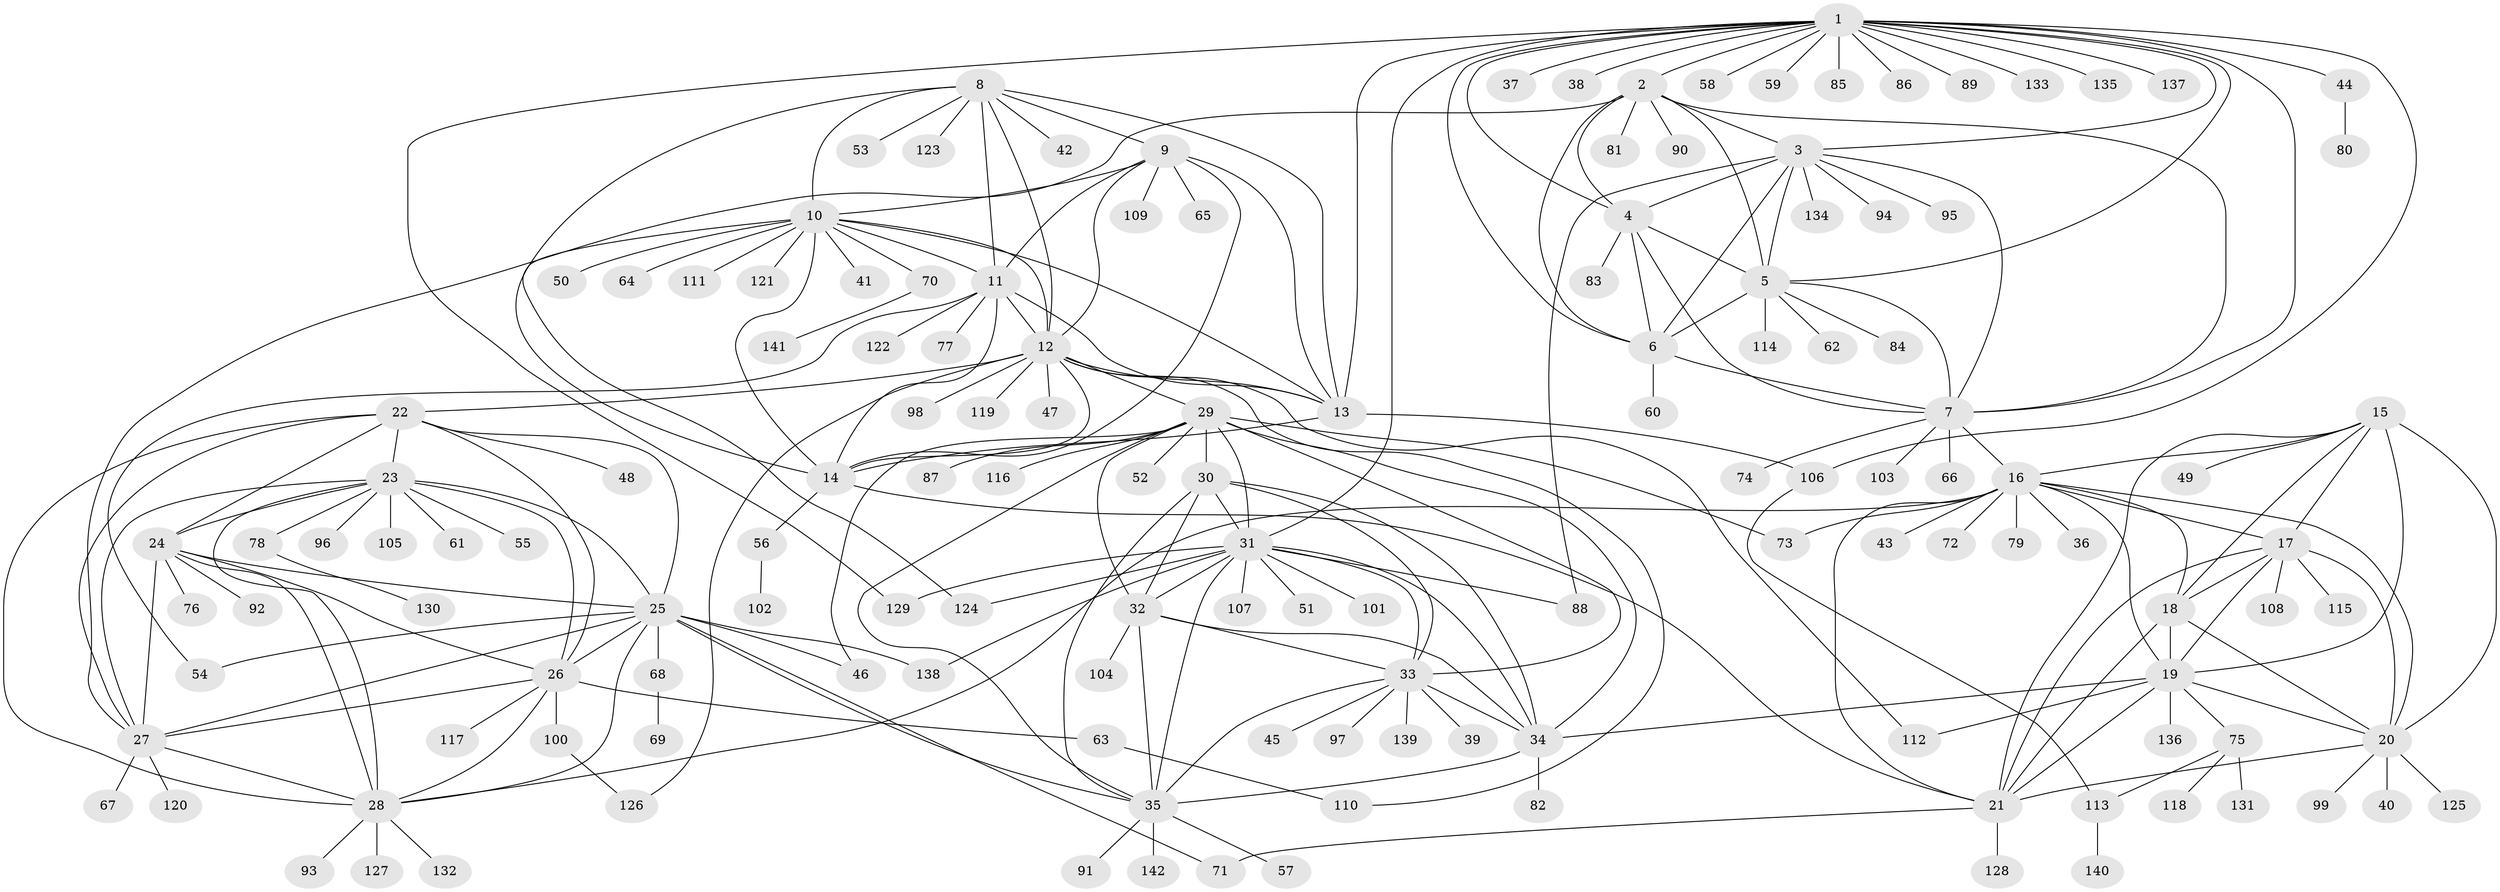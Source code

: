// Generated by graph-tools (version 1.1) at 2025/11/02/27/25 16:11:36]
// undirected, 142 vertices, 235 edges
graph export_dot {
graph [start="1"]
  node [color=gray90,style=filled];
  1;
  2;
  3;
  4;
  5;
  6;
  7;
  8;
  9;
  10;
  11;
  12;
  13;
  14;
  15;
  16;
  17;
  18;
  19;
  20;
  21;
  22;
  23;
  24;
  25;
  26;
  27;
  28;
  29;
  30;
  31;
  32;
  33;
  34;
  35;
  36;
  37;
  38;
  39;
  40;
  41;
  42;
  43;
  44;
  45;
  46;
  47;
  48;
  49;
  50;
  51;
  52;
  53;
  54;
  55;
  56;
  57;
  58;
  59;
  60;
  61;
  62;
  63;
  64;
  65;
  66;
  67;
  68;
  69;
  70;
  71;
  72;
  73;
  74;
  75;
  76;
  77;
  78;
  79;
  80;
  81;
  82;
  83;
  84;
  85;
  86;
  87;
  88;
  89;
  90;
  91;
  92;
  93;
  94;
  95;
  96;
  97;
  98;
  99;
  100;
  101;
  102;
  103;
  104;
  105;
  106;
  107;
  108;
  109;
  110;
  111;
  112;
  113;
  114;
  115;
  116;
  117;
  118;
  119;
  120;
  121;
  122;
  123;
  124;
  125;
  126;
  127;
  128;
  129;
  130;
  131;
  132;
  133;
  134;
  135;
  136;
  137;
  138;
  139;
  140;
  141;
  142;
  1 -- 2;
  1 -- 3;
  1 -- 4;
  1 -- 5;
  1 -- 6;
  1 -- 7;
  1 -- 13;
  1 -- 31;
  1 -- 37;
  1 -- 38;
  1 -- 44;
  1 -- 58;
  1 -- 59;
  1 -- 85;
  1 -- 86;
  1 -- 89;
  1 -- 106;
  1 -- 129;
  1 -- 133;
  1 -- 135;
  1 -- 137;
  2 -- 3;
  2 -- 4;
  2 -- 5;
  2 -- 6;
  2 -- 7;
  2 -- 27;
  2 -- 81;
  2 -- 90;
  3 -- 4;
  3 -- 5;
  3 -- 6;
  3 -- 7;
  3 -- 88;
  3 -- 94;
  3 -- 95;
  3 -- 134;
  4 -- 5;
  4 -- 6;
  4 -- 7;
  4 -- 83;
  5 -- 6;
  5 -- 7;
  5 -- 62;
  5 -- 84;
  5 -- 114;
  6 -- 7;
  6 -- 60;
  7 -- 16;
  7 -- 66;
  7 -- 74;
  7 -- 103;
  8 -- 9;
  8 -- 10;
  8 -- 11;
  8 -- 12;
  8 -- 13;
  8 -- 14;
  8 -- 42;
  8 -- 53;
  8 -- 123;
  9 -- 10;
  9 -- 11;
  9 -- 12;
  9 -- 13;
  9 -- 14;
  9 -- 65;
  9 -- 109;
  10 -- 11;
  10 -- 12;
  10 -- 13;
  10 -- 14;
  10 -- 41;
  10 -- 50;
  10 -- 64;
  10 -- 70;
  10 -- 111;
  10 -- 121;
  10 -- 124;
  11 -- 12;
  11 -- 13;
  11 -- 14;
  11 -- 54;
  11 -- 77;
  11 -- 122;
  12 -- 13;
  12 -- 14;
  12 -- 22;
  12 -- 29;
  12 -- 47;
  12 -- 98;
  12 -- 110;
  12 -- 112;
  12 -- 119;
  12 -- 126;
  13 -- 14;
  13 -- 106;
  14 -- 21;
  14 -- 56;
  15 -- 16;
  15 -- 17;
  15 -- 18;
  15 -- 19;
  15 -- 20;
  15 -- 21;
  15 -- 49;
  16 -- 17;
  16 -- 18;
  16 -- 19;
  16 -- 20;
  16 -- 21;
  16 -- 28;
  16 -- 36;
  16 -- 43;
  16 -- 72;
  16 -- 73;
  16 -- 79;
  17 -- 18;
  17 -- 19;
  17 -- 20;
  17 -- 21;
  17 -- 108;
  17 -- 115;
  18 -- 19;
  18 -- 20;
  18 -- 21;
  19 -- 20;
  19 -- 21;
  19 -- 34;
  19 -- 75;
  19 -- 112;
  19 -- 136;
  20 -- 21;
  20 -- 40;
  20 -- 99;
  20 -- 125;
  21 -- 71;
  21 -- 128;
  22 -- 23;
  22 -- 24;
  22 -- 25;
  22 -- 26;
  22 -- 27;
  22 -- 28;
  22 -- 48;
  23 -- 24;
  23 -- 25;
  23 -- 26;
  23 -- 27;
  23 -- 28;
  23 -- 55;
  23 -- 61;
  23 -- 78;
  23 -- 96;
  23 -- 105;
  24 -- 25;
  24 -- 26;
  24 -- 27;
  24 -- 28;
  24 -- 76;
  24 -- 92;
  25 -- 26;
  25 -- 27;
  25 -- 28;
  25 -- 35;
  25 -- 46;
  25 -- 54;
  25 -- 68;
  25 -- 71;
  25 -- 138;
  26 -- 27;
  26 -- 28;
  26 -- 63;
  26 -- 100;
  26 -- 117;
  27 -- 28;
  27 -- 67;
  27 -- 120;
  28 -- 93;
  28 -- 127;
  28 -- 132;
  29 -- 30;
  29 -- 31;
  29 -- 32;
  29 -- 33;
  29 -- 34;
  29 -- 35;
  29 -- 46;
  29 -- 52;
  29 -- 73;
  29 -- 87;
  29 -- 116;
  30 -- 31;
  30 -- 32;
  30 -- 33;
  30 -- 34;
  30 -- 35;
  31 -- 32;
  31 -- 33;
  31 -- 34;
  31 -- 35;
  31 -- 51;
  31 -- 88;
  31 -- 101;
  31 -- 107;
  31 -- 124;
  31 -- 129;
  31 -- 138;
  32 -- 33;
  32 -- 34;
  32 -- 35;
  32 -- 104;
  33 -- 34;
  33 -- 35;
  33 -- 39;
  33 -- 45;
  33 -- 97;
  33 -- 139;
  34 -- 35;
  34 -- 82;
  35 -- 57;
  35 -- 91;
  35 -- 142;
  44 -- 80;
  56 -- 102;
  63 -- 110;
  68 -- 69;
  70 -- 141;
  75 -- 113;
  75 -- 118;
  75 -- 131;
  78 -- 130;
  100 -- 126;
  106 -- 113;
  113 -- 140;
}
